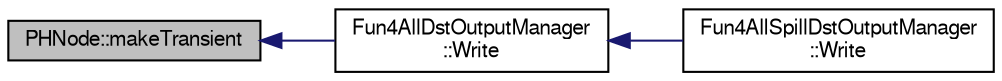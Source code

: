 digraph "PHNode::makeTransient"
{
  bgcolor="transparent";
  edge [fontname="FreeSans",fontsize="10",labelfontname="FreeSans",labelfontsize="10"];
  node [fontname="FreeSans",fontsize="10",shape=record];
  rankdir="LR";
  Node1 [label="PHNode::makeTransient",height=0.2,width=0.4,color="black", fillcolor="grey75", style="filled" fontcolor="black"];
  Node1 -> Node2 [dir="back",color="midnightblue",fontsize="10",style="solid",fontname="FreeSans"];
  Node2 [label="Fun4AllDstOutputManager\l::Write",height=0.2,width=0.4,color="black",URL="$da/daa/classFun4AllDstOutputManager.html#aa4b5b519c6db1540d03007c8c21436fc",tooltip="write starting from given node "];
  Node2 -> Node3 [dir="back",color="midnightblue",fontsize="10",style="solid",fontname="FreeSans"];
  Node3 [label="Fun4AllSpillDstOutputManager\l::Write",height=0.2,width=0.4,color="black",URL="$df/d00/classFun4AllSpillDstOutputManager.html#afc78ee607603c2c42abdecc2b2000001",tooltip="write starting from given node "];
}
